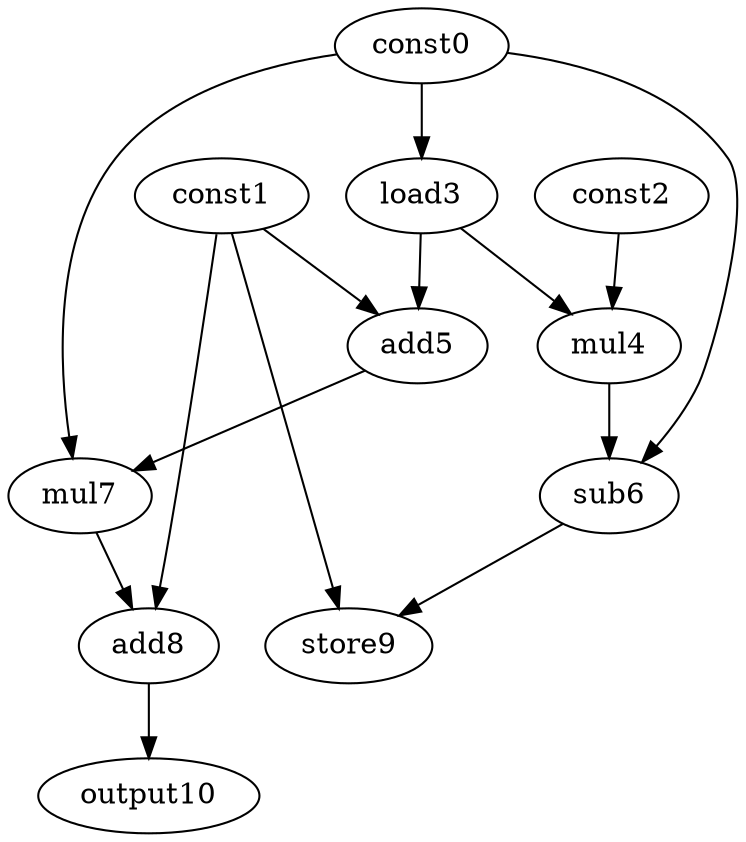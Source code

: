 digraph G { 
const0[opcode=const]; 
const1[opcode=const]; 
const2[opcode=const]; 
load3[opcode=load]; 
mul4[opcode=mul]; 
add5[opcode=add]; 
sub6[opcode=sub]; 
mul7[opcode=mul]; 
add8[opcode=add]; 
store9[opcode=store]; 
output10[opcode=output]; 
const0->load3[operand=0];
const2->mul4[operand=0];
load3->mul4[operand=1];
const1->add5[operand=0];
load3->add5[operand=1];
const0->sub6[operand=0];
mul4->sub6[operand=1];
const0->mul7[operand=0];
add5->mul7[operand=1];
const1->add8[operand=0];
mul7->add8[operand=1];
const1->store9[operand=0];
sub6->store9[operand=1];
add8->output10[operand=0];
}
